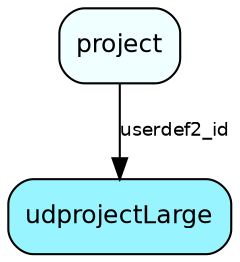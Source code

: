 digraph udprojectLarge  {
node [shape = box style="rounded, filled" fontname = "Helvetica" fontsize = "12" ]
edge [fontname = "Helvetica" fontsize = "9"]

udprojectLarge[fillcolor = "cadetblue1"]
project[fillcolor = "azure1"]
project -> udprojectLarge [label = "userdef2_id"]
}
